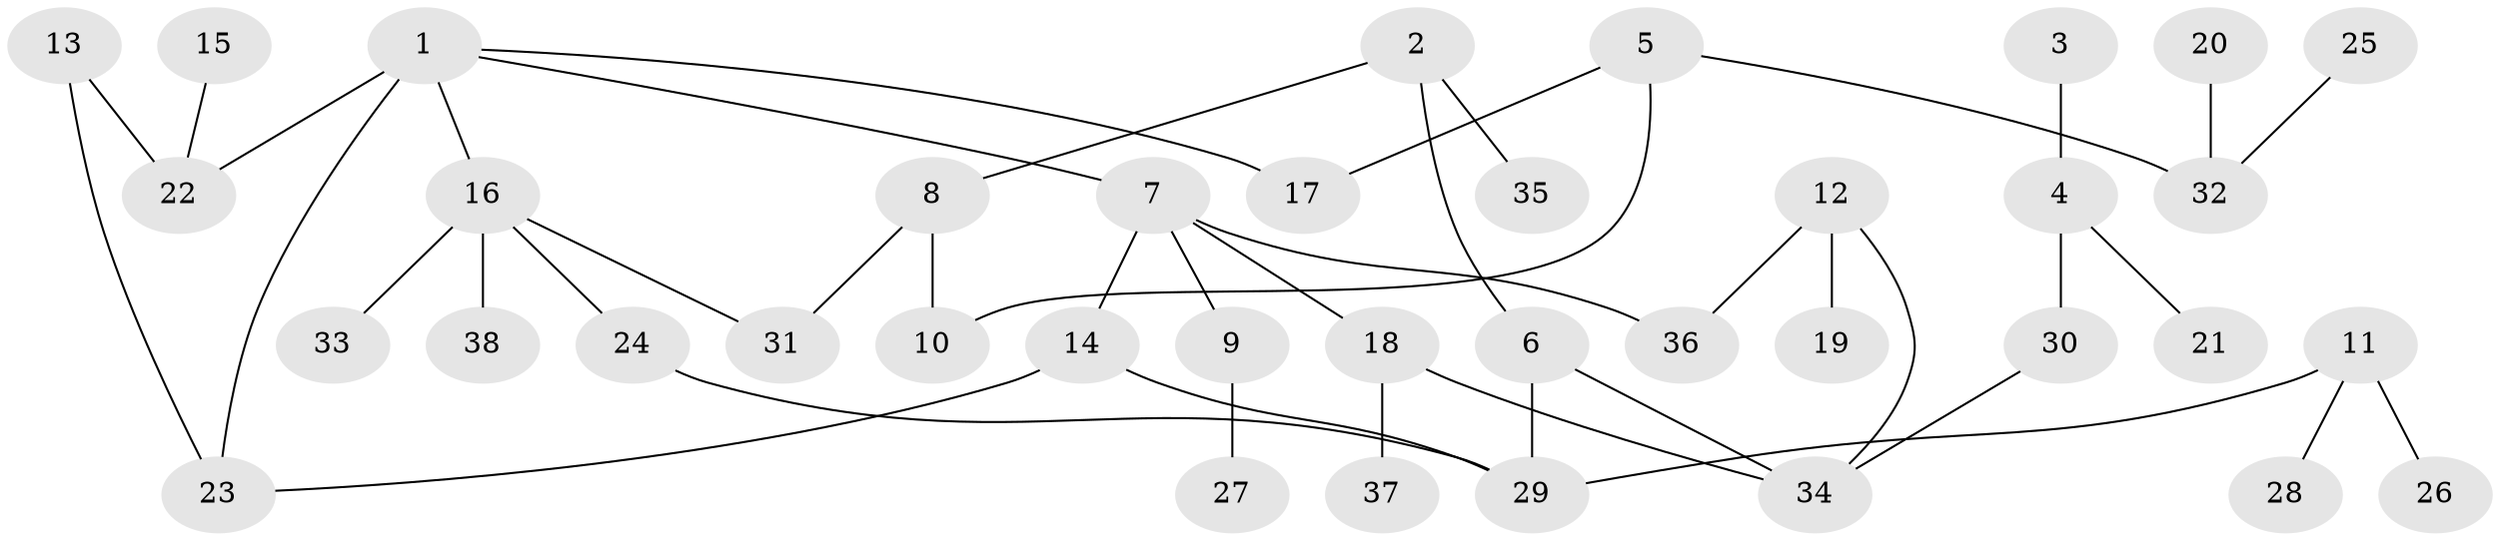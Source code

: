 // original degree distribution, {5: 0.06578947368421052, 3: 0.15789473684210525, 1: 0.40789473684210525, 2: 0.2631578947368421, 6: 0.02631578947368421, 4: 0.07894736842105263}
// Generated by graph-tools (version 1.1) at 2025/36/03/04/25 23:36:03]
// undirected, 38 vertices, 44 edges
graph export_dot {
  node [color=gray90,style=filled];
  1;
  2;
  3;
  4;
  5;
  6;
  7;
  8;
  9;
  10;
  11;
  12;
  13;
  14;
  15;
  16;
  17;
  18;
  19;
  20;
  21;
  22;
  23;
  24;
  25;
  26;
  27;
  28;
  29;
  30;
  31;
  32;
  33;
  34;
  35;
  36;
  37;
  38;
  1 -- 7 [weight=1.0];
  1 -- 16 [weight=1.0];
  1 -- 17 [weight=1.0];
  1 -- 22 [weight=2.0];
  1 -- 23 [weight=1.0];
  2 -- 6 [weight=1.0];
  2 -- 8 [weight=1.0];
  2 -- 35 [weight=1.0];
  3 -- 4 [weight=1.0];
  4 -- 21 [weight=1.0];
  4 -- 30 [weight=1.0];
  5 -- 10 [weight=1.0];
  5 -- 17 [weight=1.0];
  5 -- 32 [weight=1.0];
  6 -- 29 [weight=1.0];
  6 -- 34 [weight=1.0];
  7 -- 9 [weight=1.0];
  7 -- 14 [weight=1.0];
  7 -- 18 [weight=1.0];
  7 -- 36 [weight=1.0];
  8 -- 10 [weight=1.0];
  8 -- 31 [weight=1.0];
  9 -- 27 [weight=2.0];
  11 -- 26 [weight=1.0];
  11 -- 28 [weight=1.0];
  11 -- 29 [weight=1.0];
  12 -- 19 [weight=1.0];
  12 -- 34 [weight=1.0];
  12 -- 36 [weight=1.0];
  13 -- 22 [weight=1.0];
  13 -- 23 [weight=1.0];
  14 -- 23 [weight=1.0];
  14 -- 29 [weight=1.0];
  15 -- 22 [weight=1.0];
  16 -- 24 [weight=1.0];
  16 -- 31 [weight=1.0];
  16 -- 33 [weight=1.0];
  16 -- 38 [weight=1.0];
  18 -- 34 [weight=1.0];
  18 -- 37 [weight=1.0];
  20 -- 32 [weight=1.0];
  24 -- 29 [weight=1.0];
  25 -- 32 [weight=1.0];
  30 -- 34 [weight=1.0];
}
